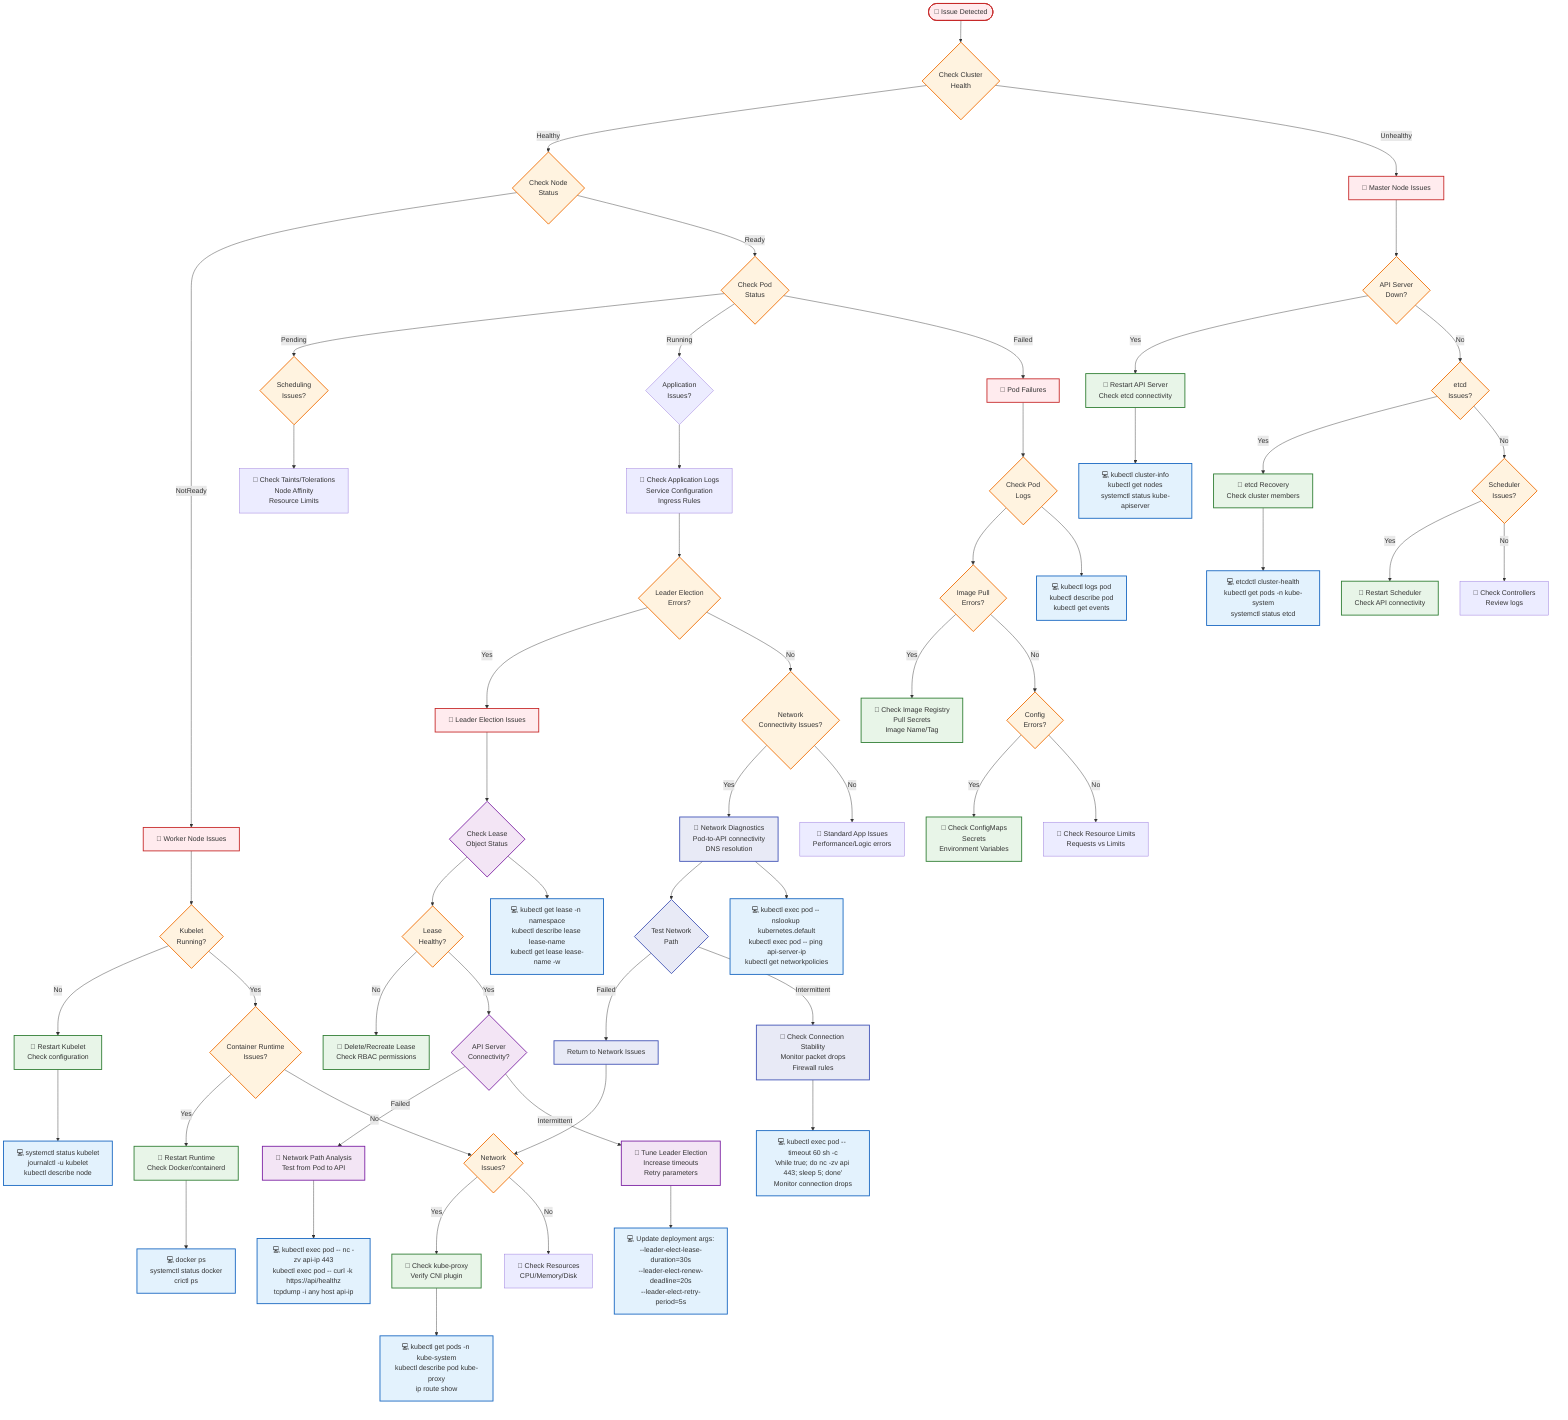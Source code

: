 flowchart TD
    Start([🚨 Issue Detected]) --> CheckCluster{Check Cluster<br/>Health}
    
    CheckCluster -->|Healthy| CheckNodes{Check Node<br/>Status}
    CheckCluster -->|Unhealthy| MasterIssue[🔴 Master Node Issues]
    
    MasterIssue --> APIDown{API Server<br/>Down?}
    APIDown -->|Yes| FixAPI[🔧 Restart API Server<br/>Check etcd connectivity]
    APIDown -->|No| CheckEtcd{etcd<br/>Issues?}
    
    CheckEtcd -->|Yes| FixEtcd[🔧 etcd Recovery<br/>Check cluster members]
    CheckEtcd -->|No| CheckScheduler{Scheduler<br/>Issues?}
    
    CheckScheduler -->|Yes| FixScheduler[🔧 Restart Scheduler<br/>Check API connectivity]
    CheckScheduler -->|No| CheckControllers[🔧 Check Controllers<br/>Review logs]
    
    CheckNodes -->|NotReady| NodeIssue[🔴 Worker Node Issues]
    CheckNodes -->|Ready| CheckPods{Check Pod<br/>Status}
    
    NodeIssue --> KubeletDown{Kubelet<br/>Running?}
    KubeletDown -->|No| FixKubelet[🔧 Restart Kubelet<br/>Check configuration]
    KubeletDown -->|Yes| CheckRuntime{Container Runtime<br/>Issues?}
    
    CheckRuntime -->|Yes| FixRuntime[🔧 Restart Runtime<br/>Check Docker/containerd]
    CheckRuntime -->|No| CheckNetwork{Network<br/>Issues?}
    
    CheckNetwork -->|Yes| FixNetwork[🔧 Check kube-proxy<br/>Verify CNI plugin]
    CheckNetwork -->|No| CheckResources[🔧 Check Resources<br/>CPU/Memory/Disk]
    
    CheckPods -->|Pending| PodScheduling{Scheduling<br/>Issues?}
    CheckPods -->|Running| CheckApp{Application<br/>Issues?}
    CheckPods -->|Failed| PodFailure[🔴 Pod Failures]
    
    PodScheduling --> CheckTaints[🔧 Check Taints/Tolerations<br/>Node Affinity<br/>Resource Limits]
    
    PodFailure --> CheckLogs{Check Pod<br/>Logs}
    CheckLogs --> ImageIssue{Image Pull<br/>Errors?}
    ImageIssue -->|Yes| FixImage[🔧 Check Image Registry<br/>Pull Secrets<br/>Image Name/Tag]
    ImageIssue -->|No| ConfigIssue{Config<br/>Errors?}
    
    ConfigIssue -->|Yes| FixConfig[🔧 Check ConfigMaps<br/>Secrets<br/>Environment Variables]
    ConfigIssue -->|No| ResourceLimit[🔧 Check Resource Limits<br/>Requests vs Limits]
    
    %% Enhanced Application Issues Branch
    CheckApp --> AppLogs[🔧 Check Application Logs<br/>Service Configuration<br/>Ingress Rules]
    AppLogs --> LeaderElectionIssue{Leader Election<br/>Errors?}
    
    %% Leader Election Branch
    LeaderElectionIssue -->|Yes| LeaderElectionFlow[🔴 Leader Election Issues]
    LeaderElectionIssue -->|No| NetworkConnectivity{Network<br/>Connectivity Issues?}
    
    LeaderElectionFlow --> CheckLease{Check Lease<br/>Object Status}
    CheckLease --> LeaseHealthy{Lease<br/>Healthy?}
    
    LeaseHealthy -->|No| FixLease[🔧 Delete/Recreate Lease<br/>Check RBAC permissions]
    LeaseHealthy -->|Yes| CheckAPIConnectivity{API Server<br/>Connectivity?}
    
    CheckAPIConnectivity -->|Failed| APIConnectivityIssue[🔧 Network Path Analysis<br/>Test from Pod to API]
    CheckAPIConnectivity -->|Intermittent| TuneLeaderElection[🔧 Tune Leader Election<br/>Increase timeouts<br/>Retry parameters]
    
    %% Network Connectivity Branch
    NetworkConnectivity -->|Yes| NetworkDiagnostics[🔧 Network Diagnostics<br/>Pod-to-API connectivity<br/>DNS resolution]
    NetworkConnectivity -->|No| StandardAppIssues[🔧 Standard App Issues<br/>Performance/Logic errors]
    
    NetworkDiagnostics --> NetworkPathTest{Test Network<br/>Path}
    NetworkPathTest -->|Failed| ReturnToNetworkFix[Return to Network Issues]
    NetworkPathTest -->|Intermittent| ConnectionStability[🔧 Check Connection Stability<br/>Monitor packet drops<br/>Firewall rules]
    
    ReturnToNetworkFix --> CheckNetwork
    
    %% Common Commands - Enhanced
    FixAPI --> Commands1[💻 kubectl cluster-info<br/>kubectl get nodes<br/>systemctl status kube-apiserver]
    FixEtcd --> Commands2[💻 etcdctl cluster-health<br/>kubectl get pods -n kube-system<br/>systemctl status etcd]
    FixKubelet --> Commands3[💻 systemctl status kubelet<br/>journalctl -u kubelet<br/>kubectl describe node]
    FixRuntime --> Commands4[💻 docker ps<br/>systemctl status docker<br/>crictl ps]
    FixNetwork --> Commands5[💻 kubectl get pods -n kube-system<br/>kubectl describe pod kube-proxy<br/>ip route show]
    CheckLogs --> Commands6[💻 kubectl logs pod<br/>kubectl describe pod<br/>kubectl get events]
    
    %% New Leader Election Commands
    CheckLease --> Commands7[💻 kubectl get lease -n namespace<br/>kubectl describe lease lease-name<br/>kubectl get lease lease-name -w]
    TuneLeaderElection --> Commands8[💻 Update deployment args:<br/>--leader-elect-lease-duration=30s<br/>--leader-elect-renew-deadline=20s<br/>--leader-elect-retry-period=5s]
    APIConnectivityIssue --> Commands9[💻 kubectl exec pod -- nc -zv api-ip 443<br/>kubectl exec pod -- curl -k https://api/healthz<br/>tcpdump -i any host api-ip]
    NetworkDiagnostics --> Commands10[💻 kubectl exec pod -- nslookup kubernetes.default<br/>kubectl exec pod -- ping api-server-ip<br/>kubectl get networkpolicies]
    ConnectionStability --> Commands11[💻 kubectl exec pod -- timeout 60 sh -c<br/>'while true; do nc -zv api 443; sleep 5; done'<br/>Monitor connection drops]
    
    %% Styling
    classDef issue fill:#ffebee,stroke:#c62828,stroke-width:2px
    classDef fix fill:#e8f5e8,stroke:#2e7d32,stroke-width:2px
    classDef check fill:#fff3e0,stroke:#ef6c00,stroke-width:2px
    classDef command fill:#e3f2fd,stroke:#1565c0,stroke-width:2px
    classDef leaderElection fill:#f3e5f5,stroke:#7b1fa2,stroke-width:2px
    classDef network fill:#e8eaf6,stroke:#3f51b5,stroke-width:2px
    
    class Start,MasterIssue,NodeIssue,PodFailure,LeaderElectionFlow issue
    class FixAPI,FixEtcd,FixScheduler,FixKubelet,FixRuntime,FixNetwork,FixImage,FixConfig,FixLease,TuneLeaderElection fix
    class CheckCluster,CheckNodes,CheckPods,APIDown,CheckEtcd,CheckScheduler,KubeletDown,CheckRuntime,CheckNetwork,PodScheduling,CheckLogs,ImageIssue,ConfigIssue,LeaderElectionIssue,CheckLease,LeaseHealthy,CheckAPIConnectivity,NetworkConnectivity,NetworkPathTest check
    class Commands1,Commands2,Commands3,Commands4,Commands5,Commands6,Commands7,Commands8,Commands9,Commands10,Commands11 command
    class CheckLease,CheckAPIConnectivity,TuneLeaderElection,APIConnectivityIssue leaderElection
    class NetworkDiagnostics,NetworkPathTest,ConnectionStability,ReturnToNetworkFix network